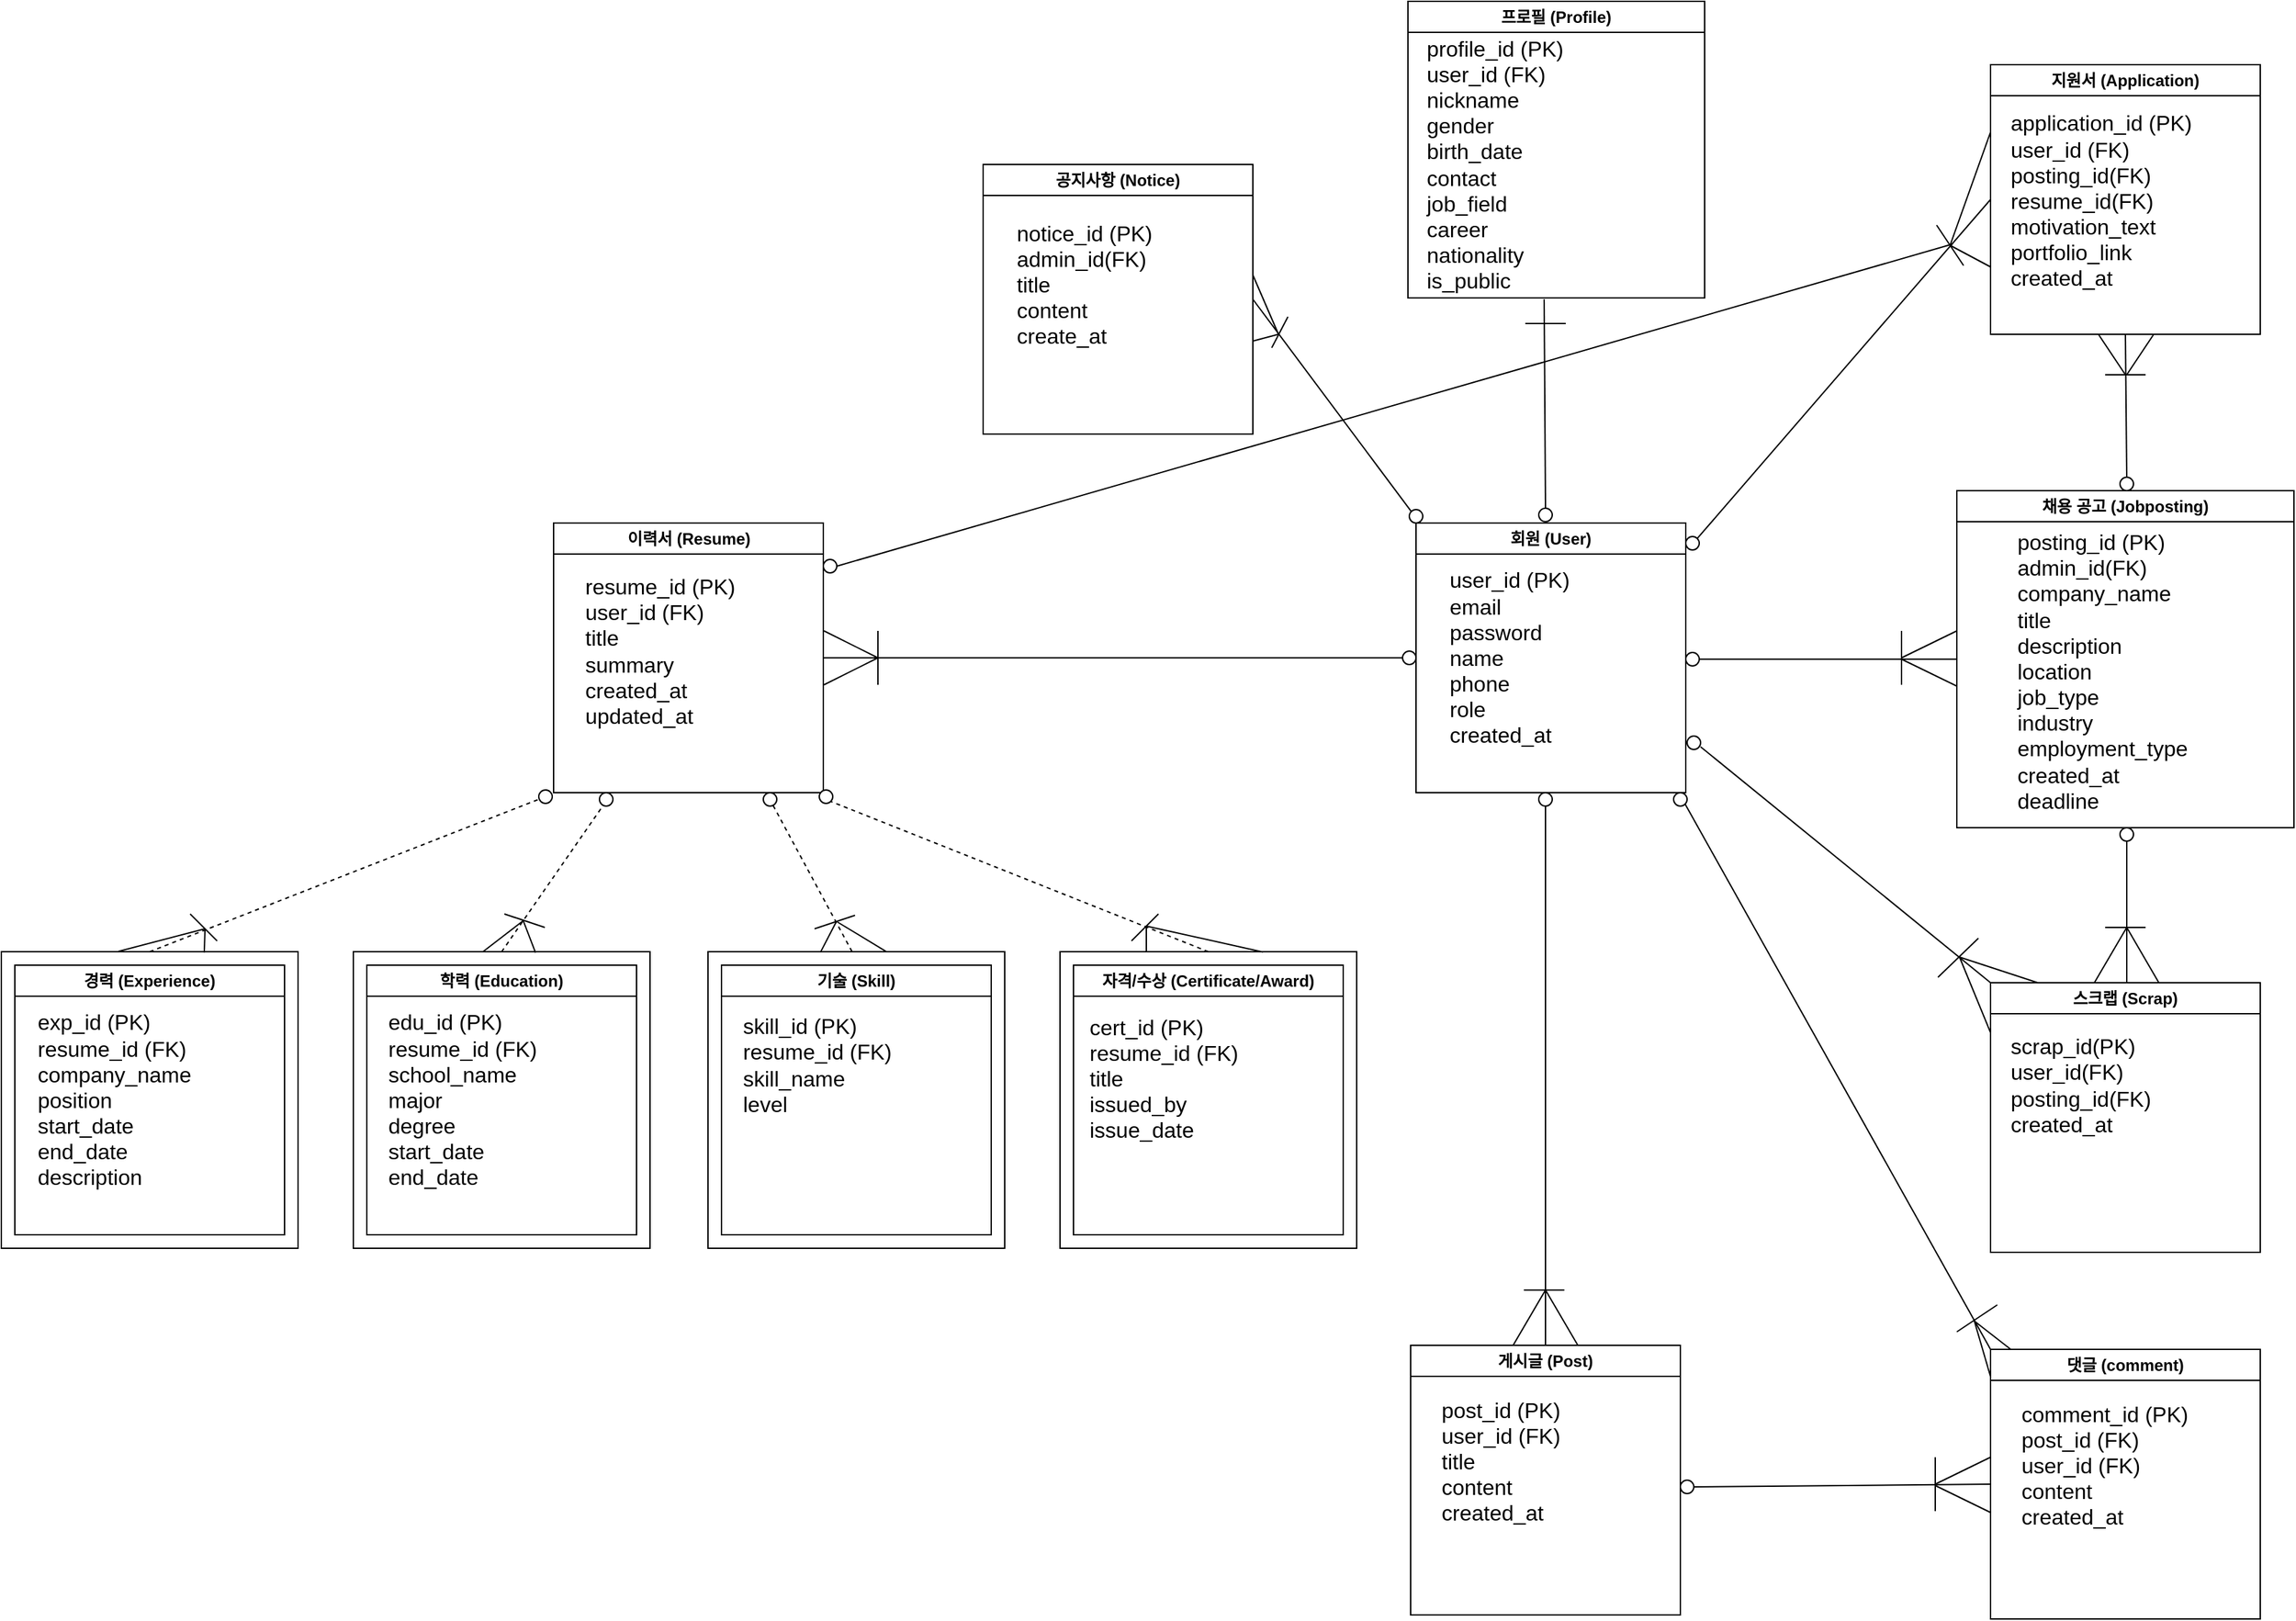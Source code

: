 <mxfile version="28.0.7">
  <diagram name="페이지-1" id="busOqxJEp3blR9SdhpP_">
    <mxGraphModel dx="1429" dy="998" grid="0" gridSize="10" guides="1" tooltips="1" connect="1" arrows="1" fold="1" page="1" pageScale="1" pageWidth="2339" pageHeight="3300" math="0" shadow="0">
      <root>
        <mxCell id="0" />
        <mxCell id="1" parent="0" />
        <mxCell id="iCfxGkQyCGU4SYzvnshP-2" value="" style="endArrow=none;html=1;rounded=0;fontSize=12;startSize=8;endSize=8;curved=1;exitX=1;exitY=0.5;exitDx=0;exitDy=0;" parent="1" source="iCfxGkQyCGU4SYzvnshP-1" edge="1">
          <mxGeometry width="50" height="50" relative="1" as="geometry">
            <mxPoint x="1057" y="1565" as="sourcePoint" />
            <mxPoint x="1552" y="1256" as="targetPoint" />
          </mxGeometry>
        </mxCell>
        <mxCell id="sKXVsbDZ-Vspf0DnoklC-1" value="회원 (User)" style="swimlane;whiteSpace=wrap;html=1;aspect=fixed;" parent="1" vertex="1">
          <mxGeometry x="1154" y="1463" width="200" height="200" as="geometry" />
        </mxCell>
        <mxCell id="sKXVsbDZ-Vspf0DnoklC-4" value="user_id (PK)&lt;div&gt;email&lt;/div&gt;&lt;div&gt;password&lt;/div&gt;&lt;div&gt;name&lt;/div&gt;&lt;div&gt;phone&lt;/div&gt;&lt;div&gt;role&lt;/div&gt;&lt;div&gt;created_at&lt;/div&gt;" style="text;html=1;align=left;verticalAlign=middle;resizable=0;points=[];autosize=1;strokeColor=none;fillColor=none;fontSize=16;" parent="sKXVsbDZ-Vspf0DnoklC-1" vertex="1">
          <mxGeometry x="23" y="25" width="110" height="150" as="geometry" />
        </mxCell>
        <mxCell id="sKXVsbDZ-Vspf0DnoklC-3" value="프로필 (Profile)" style="swimlane;whiteSpace=wrap;html=1;aspect=fixed;" parent="1" vertex="1">
          <mxGeometry x="1148" y="1076" width="220" height="220" as="geometry" />
        </mxCell>
        <mxCell id="sKXVsbDZ-Vspf0DnoklC-10" value="profile_id (PK)&lt;div&gt;user_id (FK)&lt;/div&gt;&lt;div&gt;nickname&lt;/div&gt;&lt;div&gt;gender&lt;/div&gt;&lt;div&gt;birth_date&lt;/div&gt;&lt;div&gt;contact&lt;/div&gt;&lt;div&gt;job_field&lt;/div&gt;&lt;div&gt;career&lt;/div&gt;&lt;div&gt;nationality&lt;/div&gt;&lt;div&gt;is_public&lt;/div&gt;" style="text;html=1;align=left;verticalAlign=middle;resizable=0;points=[];autosize=1;strokeColor=none;fillColor=none;fontSize=16;" parent="sKXVsbDZ-Vspf0DnoklC-3" vertex="1">
          <mxGeometry x="12" y="19" width="119" height="204" as="geometry" />
        </mxCell>
        <mxCell id="sKXVsbDZ-Vspf0DnoklC-15" value="이력서 (Resume)" style="swimlane;whiteSpace=wrap;html=1;aspect=fixed;" parent="1" vertex="1">
          <mxGeometry x="514.5" y="1463" width="200" height="200" as="geometry" />
        </mxCell>
        <mxCell id="sKXVsbDZ-Vspf0DnoklC-19" value="resume_id (PK)&lt;div&gt;user_id (FK)&lt;/div&gt;&lt;div&gt;title&lt;/div&gt;&lt;div&gt;summary&lt;/div&gt;&lt;div&gt;created_at&lt;/div&gt;&lt;div&gt;updated_at&lt;/div&gt;" style="text;html=1;align=left;verticalAlign=middle;resizable=0;points=[];autosize=1;strokeColor=none;fillColor=none;fontSize=16;" parent="sKXVsbDZ-Vspf0DnoklC-15" vertex="1">
          <mxGeometry x="21" y="30" width="130" height="130" as="geometry" />
        </mxCell>
        <mxCell id="sKXVsbDZ-Vspf0DnoklC-29" value="" style="group;aspect=fixed;" parent="1" vertex="1" connectable="0">
          <mxGeometry x="105" y="1781" width="220" height="220" as="geometry" />
        </mxCell>
        <mxCell id="sKXVsbDZ-Vspf0DnoklC-24" value="" style="rounded=0;whiteSpace=wrap;html=1;movable=1;resizable=1;rotatable=1;deletable=1;editable=1;locked=0;connectable=1;aspect=fixed;" parent="sKXVsbDZ-Vspf0DnoklC-29" vertex="1">
          <mxGeometry width="220" height="220" as="geometry" />
        </mxCell>
        <mxCell id="sKXVsbDZ-Vspf0DnoklC-20" value="경력 (Experience)" style="swimlane;whiteSpace=wrap;html=1;movable=1;resizable=1;rotatable=1;deletable=1;editable=1;locked=0;connectable=1;aspect=fixed;" parent="sKXVsbDZ-Vspf0DnoklC-29" vertex="1">
          <mxGeometry x="10" y="10" width="200" height="200" as="geometry" />
        </mxCell>
        <mxCell id="sKXVsbDZ-Vspf0DnoklC-33" value="&lt;font style=&quot;font-size: 16px;&quot;&gt;exp_id (PK)&lt;/font&gt;&lt;div&gt;&lt;font style=&quot;font-size: 16px;&quot;&gt;resume_id (FK)&lt;/font&gt;&lt;/div&gt;&lt;div&gt;&lt;font style=&quot;font-size: 16px;&quot;&gt;company_name&lt;/font&gt;&lt;/div&gt;&lt;div&gt;&lt;font style=&quot;font-size: 16px;&quot;&gt;position&lt;/font&gt;&lt;/div&gt;&lt;div&gt;&lt;font style=&quot;font-size: 16px;&quot;&gt;start_date&lt;/font&gt;&lt;/div&gt;&lt;div&gt;&lt;font style=&quot;font-size: 16px;&quot;&gt;end_date&lt;/font&gt;&lt;/div&gt;&lt;div&gt;&lt;font style=&quot;font-size: 16px;&quot;&gt;description&lt;/font&gt;&lt;/div&gt;" style="text;html=1;align=left;verticalAlign=middle;whiteSpace=wrap;rounded=0;" parent="sKXVsbDZ-Vspf0DnoklC-20" vertex="1">
          <mxGeometry x="15" y="30" width="140" height="140" as="geometry" />
        </mxCell>
        <mxCell id="sKXVsbDZ-Vspf0DnoklC-30" value="" style="group;aspect=fixed;" parent="1" vertex="1" connectable="0">
          <mxGeometry x="366" y="1781" width="220" height="220" as="geometry" />
        </mxCell>
        <mxCell id="sKXVsbDZ-Vspf0DnoklC-25" value="" style="rounded=0;whiteSpace=wrap;html=1;movable=1;resizable=1;rotatable=1;deletable=1;editable=1;locked=0;connectable=1;" parent="sKXVsbDZ-Vspf0DnoklC-30" vertex="1">
          <mxGeometry width="220" height="220" as="geometry" />
        </mxCell>
        <mxCell id="sKXVsbDZ-Vspf0DnoklC-21" value="&lt;span class=&quot;notion-enable-hover&quot; data-token-index=&quot;0&quot;&gt;학력 (Education)&lt;/span&gt;" style="swimlane;whiteSpace=wrap;html=1;movable=1;resizable=1;rotatable=1;deletable=1;editable=1;locked=0;connectable=1;aspect=fixed;" parent="sKXVsbDZ-Vspf0DnoklC-30" vertex="1">
          <mxGeometry x="10" y="10" width="200" height="200" as="geometry" />
        </mxCell>
        <mxCell id="sKXVsbDZ-Vspf0DnoklC-34" value="&lt;font style=&quot;font-size: 16px;&quot;&gt;edu_id (PK)&lt;/font&gt;&lt;div&gt;&lt;font style=&quot;font-size: 16px;&quot;&gt;resume_id (FK)&lt;/font&gt;&lt;/div&gt;&lt;div&gt;&lt;font style=&quot;font-size: 16px;&quot;&gt;school_name&lt;/font&gt;&lt;/div&gt;&lt;div&gt;&lt;span style=&quot;font-size: 16px;&quot;&gt;major&lt;/span&gt;&lt;/div&gt;&lt;div&gt;&lt;span style=&quot;font-size: 16px;&quot;&gt;degree&lt;/span&gt;&lt;/div&gt;&lt;div&gt;&lt;font style=&quot;font-size: 16px;&quot;&gt;start_date&lt;/font&gt;&lt;/div&gt;&lt;div&gt;&lt;font style=&quot;font-size: 16px;&quot;&gt;end_date&lt;/font&gt;&lt;/div&gt;" style="text;html=1;align=left;verticalAlign=middle;whiteSpace=wrap;rounded=0;" parent="sKXVsbDZ-Vspf0DnoklC-30" vertex="1">
          <mxGeometry x="24" y="40" width="140" height="140" as="geometry" />
        </mxCell>
        <mxCell id="sKXVsbDZ-Vspf0DnoklC-31" value="" style="group;aspect=fixed;" parent="1" vertex="1" connectable="0">
          <mxGeometry x="629" y="1781" width="220" height="220" as="geometry" />
        </mxCell>
        <mxCell id="sKXVsbDZ-Vspf0DnoklC-27" value="" style="rounded=0;whiteSpace=wrap;html=1;movable=1;resizable=1;rotatable=1;deletable=1;editable=1;locked=0;connectable=1;" parent="sKXVsbDZ-Vspf0DnoklC-31" vertex="1">
          <mxGeometry width="220" height="220" as="geometry" />
        </mxCell>
        <mxCell id="sKXVsbDZ-Vspf0DnoklC-28" value="기술 (Skill)" style="swimlane;whiteSpace=wrap;html=1;movable=1;resizable=1;rotatable=1;deletable=1;editable=1;locked=0;connectable=1;aspect=fixed;" parent="sKXVsbDZ-Vspf0DnoklC-31" vertex="1">
          <mxGeometry x="10" y="10" width="200" height="200" as="geometry" />
        </mxCell>
        <mxCell id="sKXVsbDZ-Vspf0DnoklC-35" value="&lt;font style=&quot;font-size: 16px;&quot;&gt;skill_id (PK)&lt;/font&gt;&lt;div&gt;&lt;font style=&quot;font-size: 16px;&quot;&gt;resume_id (FK)&lt;/font&gt;&lt;/div&gt;&lt;div&gt;&lt;span style=&quot;font-size: 16px;&quot;&gt;skill_name&lt;/span&gt;&lt;/div&gt;&lt;div&gt;&lt;span style=&quot;font-size: 16px;&quot;&gt;level&lt;/span&gt;&lt;/div&gt;" style="text;html=1;align=left;verticalAlign=middle;whiteSpace=wrap;rounded=0;" parent="sKXVsbDZ-Vspf0DnoklC-28" vertex="1">
          <mxGeometry x="14" y="30" width="140" height="88" as="geometry" />
        </mxCell>
        <mxCell id="sKXVsbDZ-Vspf0DnoklC-32" value="" style="group;aspect=fixed;" parent="1" vertex="1" connectable="0">
          <mxGeometry x="890" y="1781" width="220" height="220" as="geometry" />
        </mxCell>
        <mxCell id="sKXVsbDZ-Vspf0DnoklC-26" value="" style="rounded=0;whiteSpace=wrap;html=1;movable=1;resizable=1;rotatable=1;deletable=1;editable=1;locked=0;connectable=1;" parent="sKXVsbDZ-Vspf0DnoklC-32" vertex="1">
          <mxGeometry width="220" height="220" as="geometry" />
        </mxCell>
        <mxCell id="sKXVsbDZ-Vspf0DnoklC-22" value="자격/수상 (Certificate/Award)" style="swimlane;whiteSpace=wrap;html=1;movable=1;resizable=1;rotatable=1;deletable=1;editable=1;locked=0;connectable=1;aspect=fixed;" parent="sKXVsbDZ-Vspf0DnoklC-32" vertex="1">
          <mxGeometry x="10" y="10" width="200" height="200" as="geometry" />
        </mxCell>
        <mxCell id="sKXVsbDZ-Vspf0DnoklC-36" value="&lt;font style=&quot;font-size: 16px;&quot;&gt;cert_id (PK)&lt;/font&gt;&lt;div&gt;&lt;font style=&quot;font-size: 16px;&quot;&gt;resume_id (FK)&lt;/font&gt;&lt;/div&gt;&lt;div&gt;&lt;span style=&quot;font-size: 16px;&quot;&gt;title&lt;/span&gt;&lt;/div&gt;&lt;div&gt;&lt;span style=&quot;font-size: 16px;&quot;&gt;issued_by&lt;/span&gt;&lt;/div&gt;&lt;div&gt;&lt;span style=&quot;font-size: 16px;&quot;&gt;issue_date&lt;/span&gt;&lt;/div&gt;" style="text;html=1;align=left;verticalAlign=middle;whiteSpace=wrap;rounded=0;" parent="sKXVsbDZ-Vspf0DnoklC-32" vertex="1">
          <mxGeometry x="20" y="39" width="140" height="110" as="geometry" />
        </mxCell>
        <mxCell id="6gOCZJDhNFIyveRYA9wM-2" value="" style="endArrow=none;dashed=1;html=1;rounded=0;fontSize=12;startSize=8;endSize=8;curved=1;exitX=0.5;exitY=0;exitDx=0;exitDy=0;" parent="1" source="6gOCZJDhNFIyveRYA9wM-24" edge="1">
          <mxGeometry width="50" height="50" relative="1" as="geometry">
            <mxPoint x="485" y="1843" as="sourcePoint" />
            <mxPoint x="515" y="1663" as="targetPoint" />
          </mxGeometry>
        </mxCell>
        <mxCell id="6gOCZJDhNFIyveRYA9wM-3" value="" style="endArrow=none;dashed=1;html=1;rounded=0;fontSize=12;startSize=8;endSize=8;curved=1;entryX=0.25;entryY=1;entryDx=0;entryDy=0;exitX=0.5;exitY=0;exitDx=0;exitDy=0;" parent="1" source="6gOCZJDhNFIyveRYA9wM-26" target="sKXVsbDZ-Vspf0DnoklC-15" edge="1">
          <mxGeometry width="50" height="50" relative="1" as="geometry">
            <mxPoint x="485" y="1743" as="sourcePoint" />
            <mxPoint x="535" y="1693" as="targetPoint" />
          </mxGeometry>
        </mxCell>
        <mxCell id="6gOCZJDhNFIyveRYA9wM-4" value="" style="endArrow=none;dashed=1;html=1;rounded=0;fontSize=12;startSize=8;endSize=8;curved=1;entryX=0.75;entryY=1;entryDx=0;entryDy=0;exitX=0.5;exitY=0;exitDx=0;exitDy=0;" parent="1" source="6gOCZJDhNFIyveRYA9wM-27" target="sKXVsbDZ-Vspf0DnoklC-15" edge="1">
          <mxGeometry width="50" height="50" relative="1" as="geometry">
            <mxPoint x="485" y="1743" as="sourcePoint" />
            <mxPoint x="535" y="1693" as="targetPoint" />
          </mxGeometry>
        </mxCell>
        <mxCell id="6gOCZJDhNFIyveRYA9wM-5" value="" style="endArrow=none;dashed=1;html=1;rounded=0;fontSize=12;startSize=8;endSize=8;curved=1;entryX=1;entryY=1;entryDx=0;entryDy=0;exitX=0.5;exitY=0;exitDx=0;exitDy=0;" parent="1" source="6gOCZJDhNFIyveRYA9wM-30" target="sKXVsbDZ-Vspf0DnoklC-15" edge="1">
          <mxGeometry width="50" height="50" relative="1" as="geometry">
            <mxPoint x="695" y="1783" as="sourcePoint" />
            <mxPoint x="745" y="1733" as="targetPoint" />
          </mxGeometry>
        </mxCell>
        <mxCell id="6gOCZJDhNFIyveRYA9wM-8" value="" style="endArrow=none;html=1;rounded=0;fontSize=12;startSize=8;endSize=8;curved=1;" parent="1" edge="1">
          <mxGeometry width="50" height="50" relative="1" as="geometry">
            <mxPoint x="265" y="1773" as="sourcePoint" />
            <mxPoint x="245" y="1753" as="targetPoint" />
          </mxGeometry>
        </mxCell>
        <mxCell id="6gOCZJDhNFIyveRYA9wM-13" value="" style="endArrow=none;html=1;rounded=0;fontSize=12;startSize=8;endSize=8;curved=1;exitX=0.684;exitY=0.003;exitDx=0;exitDy=0;exitPerimeter=0;" parent="1" source="sKXVsbDZ-Vspf0DnoklC-24" edge="1">
          <mxGeometry width="50" height="50" relative="1" as="geometry">
            <mxPoint x="255.38" y="1782.0" as="sourcePoint" />
            <mxPoint x="256" y="1764" as="targetPoint" />
          </mxGeometry>
        </mxCell>
        <mxCell id="6gOCZJDhNFIyveRYA9wM-14" value="" style="endArrow=none;html=1;rounded=0;fontSize=12;startSize=8;endSize=8;curved=1;exitX=0.395;exitY=-0.001;exitDx=0;exitDy=0;exitPerimeter=0;" parent="1" source="sKXVsbDZ-Vspf0DnoklC-24" edge="1">
          <mxGeometry width="50" height="50" relative="1" as="geometry">
            <mxPoint x="201.92" y="1782.0" as="sourcePoint" />
            <mxPoint x="256" y="1764" as="targetPoint" />
          </mxGeometry>
        </mxCell>
        <mxCell id="6gOCZJDhNFIyveRYA9wM-15" value="" style="endArrow=none;html=1;rounded=0;fontSize=12;startSize=8;endSize=8;curved=1;" parent="1" edge="1">
          <mxGeometry width="50" height="50" relative="1" as="geometry">
            <mxPoint x="508" y="1763" as="sourcePoint" />
            <mxPoint x="478" y="1753" as="targetPoint" />
          </mxGeometry>
        </mxCell>
        <mxCell id="6gOCZJDhNFIyveRYA9wM-16" value="" style="endArrow=none;html=1;rounded=0;fontSize=12;startSize=8;endSize=8;curved=1;exitX=0.614;exitY=0.003;exitDx=0;exitDy=0;exitPerimeter=0;" parent="1" source="sKXVsbDZ-Vspf0DnoklC-25" edge="1">
          <mxGeometry width="50" height="50" relative="1" as="geometry">
            <mxPoint x="498.96" y="1783.58" as="sourcePoint" />
            <mxPoint x="492" y="1758" as="targetPoint" />
          </mxGeometry>
        </mxCell>
        <mxCell id="6gOCZJDhNFIyveRYA9wM-17" value="" style="endArrow=none;html=1;rounded=0;fontSize=12;startSize=8;endSize=8;curved=1;exitX=0.437;exitY=0;exitDx=0;exitDy=0;exitPerimeter=0;" parent="1" source="sKXVsbDZ-Vspf0DnoklC-25" edge="1">
          <mxGeometry width="50" height="50" relative="1" as="geometry">
            <mxPoint x="461" y="1782" as="sourcePoint" />
            <mxPoint x="492" y="1758" as="targetPoint" />
          </mxGeometry>
        </mxCell>
        <mxCell id="6gOCZJDhNFIyveRYA9wM-18" value="" style="endArrow=none;html=1;rounded=0;fontSize=12;startSize=8;endSize=8;curved=1;" parent="1" edge="1">
          <mxGeometry width="50" height="50" relative="1" as="geometry">
            <mxPoint x="708" y="1764" as="sourcePoint" />
            <mxPoint x="738" y="1754" as="targetPoint" />
          </mxGeometry>
        </mxCell>
        <mxCell id="6gOCZJDhNFIyveRYA9wM-19" value="" style="endArrow=none;html=1;rounded=0;fontSize=12;startSize=8;endSize=8;curved=1;exitX=0.614;exitY=0.003;exitDx=0;exitDy=0;exitPerimeter=0;entryX=0.379;entryY=0.002;entryDx=0;entryDy=0;entryPerimeter=0;" parent="1" target="sKXVsbDZ-Vspf0DnoklC-27" edge="1">
          <mxGeometry width="50" height="50" relative="1" as="geometry">
            <mxPoint x="724" y="1759.0" as="sourcePoint" />
            <mxPoint x="715" y="1783" as="targetPoint" />
          </mxGeometry>
        </mxCell>
        <mxCell id="6gOCZJDhNFIyveRYA9wM-20" value="" style="endArrow=none;html=1;rounded=0;fontSize=12;startSize=8;endSize=8;curved=1;exitX=0.614;exitY=0.003;exitDx=0;exitDy=0;exitPerimeter=0;entryX=0.6;entryY=-0.001;entryDx=0;entryDy=0;entryPerimeter=0;" parent="1" target="sKXVsbDZ-Vspf0DnoklC-27" edge="1">
          <mxGeometry width="50" height="50" relative="1" as="geometry">
            <mxPoint x="725" y="1759" as="sourcePoint" />
            <mxPoint x="737" y="1781.0" as="targetPoint" />
          </mxGeometry>
        </mxCell>
        <mxCell id="6gOCZJDhNFIyveRYA9wM-21" value="" style="endArrow=none;html=1;rounded=0;fontSize=12;startSize=8;endSize=8;curved=1;" parent="1" edge="1">
          <mxGeometry width="50" height="50" relative="1" as="geometry">
            <mxPoint x="943" y="1773" as="sourcePoint" />
            <mxPoint x="963" y="1753" as="targetPoint" />
          </mxGeometry>
        </mxCell>
        <mxCell id="6gOCZJDhNFIyveRYA9wM-22" value="" style="endArrow=none;html=1;rounded=0;fontSize=12;startSize=8;endSize=8;curved=1;exitX=0.614;exitY=0.003;exitDx=0;exitDy=0;exitPerimeter=0;entryX=0.291;entryY=0.001;entryDx=0;entryDy=0;entryPerimeter=0;" parent="1" target="sKXVsbDZ-Vspf0DnoklC-26" edge="1">
          <mxGeometry width="50" height="50" relative="1" as="geometry">
            <mxPoint x="954" y="1762" as="sourcePoint" />
            <mxPoint x="954" y="1782" as="targetPoint" />
          </mxGeometry>
        </mxCell>
        <mxCell id="6gOCZJDhNFIyveRYA9wM-23" value="" style="endArrow=none;html=1;rounded=0;fontSize=12;startSize=8;endSize=8;curved=1;entryX=0.684;entryY=0.001;entryDx=0;entryDy=0;entryPerimeter=0;" parent="1" target="sKXVsbDZ-Vspf0DnoklC-26" edge="1">
          <mxGeometry width="50" height="50" relative="1" as="geometry">
            <mxPoint x="954" y="1762" as="sourcePoint" />
            <mxPoint x="1044.32" y="1779.34" as="targetPoint" />
          </mxGeometry>
        </mxCell>
        <mxCell id="6gOCZJDhNFIyveRYA9wM-25" value="" style="endArrow=none;dashed=1;html=1;rounded=0;fontSize=12;startSize=8;endSize=8;curved=1;exitX=0.5;exitY=0;exitDx=0;exitDy=0;" parent="1" source="sKXVsbDZ-Vspf0DnoklC-24" target="6gOCZJDhNFIyveRYA9wM-24" edge="1">
          <mxGeometry width="50" height="50" relative="1" as="geometry">
            <mxPoint x="215" y="1781" as="sourcePoint" />
            <mxPoint x="515" y="1663" as="targetPoint" />
          </mxGeometry>
        </mxCell>
        <mxCell id="6gOCZJDhNFIyveRYA9wM-24" value="" style="ellipse;whiteSpace=wrap;html=1;aspect=fixed;" parent="1" vertex="1">
          <mxGeometry x="503.5" y="1661" width="10" height="10" as="geometry" />
        </mxCell>
        <mxCell id="6gOCZJDhNFIyveRYA9wM-28" value="" style="endArrow=none;dashed=1;html=1;rounded=0;fontSize=12;startSize=8;endSize=8;curved=1;entryX=0.75;entryY=1;entryDx=0;entryDy=0;exitX=0.485;exitY=-0.001;exitDx=0;exitDy=0;exitPerimeter=0;" parent="1" source="sKXVsbDZ-Vspf0DnoklC-27" target="6gOCZJDhNFIyveRYA9wM-27" edge="1">
          <mxGeometry width="50" height="50" relative="1" as="geometry">
            <mxPoint x="739" y="1781" as="sourcePoint" />
            <mxPoint x="663" y="1663" as="targetPoint" />
          </mxGeometry>
        </mxCell>
        <mxCell id="6gOCZJDhNFIyveRYA9wM-27" value="" style="ellipse;whiteSpace=wrap;html=1;aspect=fixed;" parent="1" vertex="1">
          <mxGeometry x="670" y="1663" width="10" height="10" as="geometry" />
        </mxCell>
        <mxCell id="6gOCZJDhNFIyveRYA9wM-29" value="" style="endArrow=none;dashed=1;html=1;rounded=0;fontSize=12;startSize=8;endSize=8;curved=1;entryX=0.25;entryY=1;entryDx=0;entryDy=0;exitX=0.5;exitY=0;exitDx=0;exitDy=0;" parent="1" source="sKXVsbDZ-Vspf0DnoklC-25" target="6gOCZJDhNFIyveRYA9wM-26" edge="1">
          <mxGeometry width="50" height="50" relative="1" as="geometry">
            <mxPoint x="476" y="1781" as="sourcePoint" />
            <mxPoint x="563" y="1663" as="targetPoint" />
          </mxGeometry>
        </mxCell>
        <mxCell id="6gOCZJDhNFIyveRYA9wM-26" value="" style="ellipse;whiteSpace=wrap;html=1;aspect=fixed;" parent="1" vertex="1">
          <mxGeometry x="548.5" y="1663" width="10" height="10" as="geometry" />
        </mxCell>
        <mxCell id="6gOCZJDhNFIyveRYA9wM-31" value="" style="endArrow=none;dashed=1;html=1;rounded=0;fontSize=12;startSize=8;endSize=8;curved=1;entryX=1;entryY=1;entryDx=0;entryDy=0;exitX=0.5;exitY=0;exitDx=0;exitDy=0;" parent="1" source="sKXVsbDZ-Vspf0DnoklC-26" target="6gOCZJDhNFIyveRYA9wM-30" edge="1">
          <mxGeometry width="50" height="50" relative="1" as="geometry">
            <mxPoint x="1000" y="1781" as="sourcePoint" />
            <mxPoint x="713" y="1663" as="targetPoint" />
          </mxGeometry>
        </mxCell>
        <mxCell id="6gOCZJDhNFIyveRYA9wM-30" value="" style="ellipse;whiteSpace=wrap;html=1;aspect=fixed;" parent="1" vertex="1">
          <mxGeometry x="711.5" y="1661" width="10" height="10" as="geometry" />
        </mxCell>
        <mxCell id="6gOCZJDhNFIyveRYA9wM-33" value="" style="ellipse;whiteSpace=wrap;html=1;aspect=fixed;" parent="1" vertex="1">
          <mxGeometry x="1144" y="1558" width="10" height="10" as="geometry" />
        </mxCell>
        <mxCell id="6gOCZJDhNFIyveRYA9wM-34" value="" style="endArrow=none;html=1;rounded=0;fontSize=12;startSize=8;endSize=8;curved=1;entryX=0;entryY=0.5;entryDx=0;entryDy=0;exitX=1;exitY=0.5;exitDx=0;exitDy=0;" parent="1" source="sKXVsbDZ-Vspf0DnoklC-15" target="6gOCZJDhNFIyveRYA9wM-33" edge="1">
          <mxGeometry width="50" height="50" relative="1" as="geometry">
            <mxPoint x="835" y="1683" as="sourcePoint" />
            <mxPoint x="885" y="1633" as="targetPoint" />
          </mxGeometry>
        </mxCell>
        <mxCell id="6gOCZJDhNFIyveRYA9wM-35" value="" style="endArrow=none;html=1;rounded=0;fontSize=12;startSize=8;endSize=8;curved=1;" parent="1" edge="1">
          <mxGeometry width="50" height="50" relative="1" as="geometry">
            <mxPoint x="755" y="1583" as="sourcePoint" />
            <mxPoint x="755" y="1543" as="targetPoint" />
          </mxGeometry>
        </mxCell>
        <mxCell id="6gOCZJDhNFIyveRYA9wM-36" value="" style="endArrow=none;html=1;rounded=0;fontSize=12;startSize=8;endSize=8;curved=1;" parent="1" edge="1">
          <mxGeometry width="50" height="50" relative="1" as="geometry">
            <mxPoint x="715" y="1543" as="sourcePoint" />
            <mxPoint x="755" y="1563" as="targetPoint" />
          </mxGeometry>
        </mxCell>
        <mxCell id="6gOCZJDhNFIyveRYA9wM-37" value="" style="endArrow=none;html=1;rounded=0;fontSize=12;startSize=8;endSize=8;curved=1;" parent="1" edge="1">
          <mxGeometry width="50" height="50" relative="1" as="geometry">
            <mxPoint x="715" y="1583" as="sourcePoint" />
            <mxPoint x="755" y="1563" as="targetPoint" />
          </mxGeometry>
        </mxCell>
        <mxCell id="6gOCZJDhNFIyveRYA9wM-38" value="" style="ellipse;whiteSpace=wrap;html=1;aspect=fixed;" parent="1" vertex="1">
          <mxGeometry x="1245" y="1452" width="10" height="10" as="geometry" />
        </mxCell>
        <mxCell id="6gOCZJDhNFIyveRYA9wM-39" value="" style="endArrow=none;html=1;rounded=0;fontSize=12;startSize=8;endSize=8;curved=1;exitX=0.5;exitY=0;exitDx=0;exitDy=0;" parent="1" source="6gOCZJDhNFIyveRYA9wM-38" edge="1">
          <mxGeometry width="50" height="50" relative="1" as="geometry">
            <mxPoint x="1112" y="1463" as="sourcePoint" />
            <mxPoint x="1249" y="1297" as="targetPoint" />
          </mxGeometry>
        </mxCell>
        <mxCell id="6gOCZJDhNFIyveRYA9wM-40" value="" style="endArrow=none;html=1;rounded=0;fontSize=12;startSize=8;endSize=8;curved=1;" parent="1" edge="1">
          <mxGeometry width="50" height="50" relative="1" as="geometry">
            <mxPoint x="1265" y="1315" as="sourcePoint" />
            <mxPoint x="1235" y="1315" as="targetPoint" />
          </mxGeometry>
        </mxCell>
        <mxCell id="6gOCZJDhNFIyveRYA9wM-41" value="채용 공고 (Jobposting)" style="swimlane;whiteSpace=wrap;html=1;aspect=fixed;" parent="1" vertex="1">
          <mxGeometry x="1555" y="1439" width="250" height="250" as="geometry" />
        </mxCell>
        <mxCell id="6gOCZJDhNFIyveRYA9wM-42" value="&lt;font&gt;posting_id (PK)&lt;/font&gt;&lt;div&gt;&lt;font&gt;admin_id(FK)&lt;/font&gt;&lt;/div&gt;&lt;div&gt;&lt;font&gt;company_name&lt;/font&gt;&lt;/div&gt;&lt;div&gt;&lt;font&gt;title&lt;/font&gt;&lt;/div&gt;&lt;div&gt;&lt;font&gt;description&lt;/font&gt;&lt;/div&gt;&lt;div&gt;&lt;font&gt;location&lt;/font&gt;&lt;/div&gt;&lt;div&gt;&lt;div&gt;&lt;font&gt;job_type&lt;/font&gt;&lt;/div&gt;&lt;div&gt;&lt;font&gt;industry&lt;/font&gt;&lt;/div&gt;&lt;div&gt;&lt;font&gt;employment_type&lt;/font&gt;&lt;/div&gt;&lt;div&gt;&lt;font&gt;created_at&lt;/font&gt;&lt;/div&gt;&lt;div&gt;&lt;font&gt;deadline&lt;/font&gt;&lt;/div&gt;&lt;/div&gt;" style="text;html=1;align=left;verticalAlign=middle;resizable=0;points=[];autosize=1;strokeColor=none;fillColor=none;fontSize=16;" parent="6gOCZJDhNFIyveRYA9wM-41" vertex="1">
          <mxGeometry x="43" y="24" width="150" height="220" as="geometry" />
        </mxCell>
        <mxCell id="6gOCZJDhNFIyveRYA9wM-44" value="" style="ellipse;whiteSpace=wrap;html=1;aspect=fixed;" parent="1" vertex="1">
          <mxGeometry x="1354" y="1559" width="10" height="10" as="geometry" />
        </mxCell>
        <mxCell id="6gOCZJDhNFIyveRYA9wM-45" value="" style="endArrow=none;html=1;rounded=0;fontSize=12;startSize=8;endSize=8;curved=1;entryX=1;entryY=0.5;entryDx=0;entryDy=0;exitX=0;exitY=0.5;exitDx=0;exitDy=0;" parent="1" source="6gOCZJDhNFIyveRYA9wM-41" target="6gOCZJDhNFIyveRYA9wM-44" edge="1">
          <mxGeometry width="50" height="50" relative="1" as="geometry">
            <mxPoint x="1365" y="1633" as="sourcePoint" />
            <mxPoint x="1415" y="1583" as="targetPoint" />
          </mxGeometry>
        </mxCell>
        <mxCell id="6gOCZJDhNFIyveRYA9wM-46" value="" style="endArrow=none;html=1;rounded=0;fontSize=12;startSize=8;endSize=8;curved=1;" parent="1" edge="1">
          <mxGeometry width="50" height="50" relative="1" as="geometry">
            <mxPoint x="1514" y="1583" as="sourcePoint" />
            <mxPoint x="1514" y="1543" as="targetPoint" />
          </mxGeometry>
        </mxCell>
        <mxCell id="6gOCZJDhNFIyveRYA9wM-47" value="" style="endArrow=none;html=1;rounded=0;fontSize=12;startSize=8;endSize=8;curved=1;" parent="1" edge="1">
          <mxGeometry width="50" height="50" relative="1" as="geometry">
            <mxPoint x="1555" y="1543" as="sourcePoint" />
            <mxPoint x="1514" y="1563" as="targetPoint" />
          </mxGeometry>
        </mxCell>
        <mxCell id="6gOCZJDhNFIyveRYA9wM-48" value="" style="endArrow=none;html=1;rounded=0;fontSize=12;startSize=8;endSize=8;curved=1;" parent="1" edge="1">
          <mxGeometry width="50" height="50" relative="1" as="geometry">
            <mxPoint x="1555" y="1584" as="sourcePoint" />
            <mxPoint x="1514" y="1564" as="targetPoint" />
          </mxGeometry>
        </mxCell>
        <mxCell id="6gOCZJDhNFIyveRYA9wM-59" value="지원서 (Application)" style="swimlane;whiteSpace=wrap;html=1;aspect=fixed;" parent="1" vertex="1">
          <mxGeometry x="1580" y="1123" width="200" height="200" as="geometry" />
        </mxCell>
        <mxCell id="6gOCZJDhNFIyveRYA9wM-60" value="application_id (PK)&lt;div&gt;user_id (FK)&lt;/div&gt;&lt;div&gt;posting_id(FK)&lt;/div&gt;&lt;div&gt;resume_id(FK)&lt;/div&gt;&lt;div&gt;motivation_text&lt;/div&gt;&lt;div&gt;portfolio_link&lt;/div&gt;&lt;div&gt;created_at&lt;/div&gt;" style="text;html=1;align=left;verticalAlign=middle;resizable=0;points=[];autosize=1;strokeColor=none;fillColor=none;fontSize=16;" parent="6gOCZJDhNFIyveRYA9wM-59" vertex="1">
          <mxGeometry x="13" y="26" width="160" height="150" as="geometry" />
        </mxCell>
        <mxCell id="6gOCZJDhNFIyveRYA9wM-61" value="" style="ellipse;whiteSpace=wrap;html=1;aspect=fixed;" parent="1" vertex="1">
          <mxGeometry x="1354" y="1473" width="10" height="10" as="geometry" />
        </mxCell>
        <mxCell id="6gOCZJDhNFIyveRYA9wM-62" value="" style="endArrow=none;html=1;rounded=0;fontSize=12;startSize=8;endSize=8;curved=1;entryX=0;entryY=0.5;entryDx=0;entryDy=0;exitX=1;exitY=0;exitDx=0;exitDy=0;" parent="1" source="6gOCZJDhNFIyveRYA9wM-61" target="6gOCZJDhNFIyveRYA9wM-59" edge="1">
          <mxGeometry width="50" height="50" relative="1" as="geometry">
            <mxPoint x="1585" y="1373" as="sourcePoint" />
            <mxPoint x="1635" y="1323" as="targetPoint" />
          </mxGeometry>
        </mxCell>
        <mxCell id="6gOCZJDhNFIyveRYA9wM-63" value="" style="endArrow=none;html=1;rounded=0;fontSize=12;startSize=8;endSize=8;curved=1;" parent="1" edge="1">
          <mxGeometry width="50" height="50" relative="1" as="geometry">
            <mxPoint x="1560" y="1272" as="sourcePoint" />
            <mxPoint x="1540" y="1242" as="targetPoint" />
          </mxGeometry>
        </mxCell>
        <mxCell id="6gOCZJDhNFIyveRYA9wM-64" value="" style="endArrow=none;html=1;rounded=0;fontSize=12;startSize=8;endSize=8;curved=1;entryX=0;entryY=0.25;entryDx=0;entryDy=0;" parent="1" target="6gOCZJDhNFIyveRYA9wM-59" edge="1">
          <mxGeometry width="50" height="50" relative="1" as="geometry">
            <mxPoint x="1550" y="1257" as="sourcePoint" />
            <mxPoint x="1578" y="1193" as="targetPoint" />
          </mxGeometry>
        </mxCell>
        <mxCell id="6gOCZJDhNFIyveRYA9wM-65" value="" style="endArrow=none;html=1;rounded=0;fontSize=12;startSize=8;endSize=8;curved=1;entryX=0;entryY=0.75;entryDx=0;entryDy=0;" parent="1" target="6gOCZJDhNFIyveRYA9wM-59" edge="1">
          <mxGeometry width="50" height="50" relative="1" as="geometry">
            <mxPoint x="1550" y="1257" as="sourcePoint" />
            <mxPoint x="1570" y="1267" as="targetPoint" />
          </mxGeometry>
        </mxCell>
        <mxCell id="6gOCZJDhNFIyveRYA9wM-71" value="" style="endArrow=none;html=1;rounded=0;fontSize=12;startSize=8;endSize=8;curved=1;entryX=0.5;entryY=1;entryDx=0;entryDy=0;exitX=0.5;exitY=0;exitDx=0;exitDy=0;" parent="1" source="6gOCZJDhNFIyveRYA9wM-72" target="6gOCZJDhNFIyveRYA9wM-59" edge="1">
          <mxGeometry width="50" height="50" relative="1" as="geometry">
            <mxPoint x="1936" y="1373" as="sourcePoint" />
            <mxPoint x="1745" y="1373" as="targetPoint" />
          </mxGeometry>
        </mxCell>
        <mxCell id="6gOCZJDhNFIyveRYA9wM-73" value="" style="endArrow=none;html=1;rounded=0;fontSize=12;startSize=8;endSize=8;curved=1;entryX=0.5;entryY=1;entryDx=0;entryDy=0;exitX=0.5;exitY=0;exitDx=0;exitDy=0;" parent="1" source="6gOCZJDhNFIyveRYA9wM-41" target="6gOCZJDhNFIyveRYA9wM-72" edge="1">
          <mxGeometry width="50" height="50" relative="1" as="geometry">
            <mxPoint x="1680" y="1439" as="sourcePoint" />
            <mxPoint x="1680" y="1323" as="targetPoint" />
          </mxGeometry>
        </mxCell>
        <mxCell id="6gOCZJDhNFIyveRYA9wM-72" value="" style="ellipse;whiteSpace=wrap;html=1;aspect=fixed;" parent="1" vertex="1">
          <mxGeometry x="1676" y="1429" width="10" height="10" as="geometry" />
        </mxCell>
        <mxCell id="6gOCZJDhNFIyveRYA9wM-74" value="" style="endArrow=none;html=1;rounded=0;fontSize=12;startSize=8;endSize=8;curved=1;" parent="1" edge="1">
          <mxGeometry width="50" height="50" relative="1" as="geometry">
            <mxPoint x="1665" y="1353" as="sourcePoint" />
            <mxPoint x="1695" y="1353" as="targetPoint" />
          </mxGeometry>
        </mxCell>
        <mxCell id="6gOCZJDhNFIyveRYA9wM-75" value="" style="endArrow=none;html=1;rounded=0;fontSize=12;startSize=8;endSize=8;curved=1;" parent="1" edge="1">
          <mxGeometry width="50" height="50" relative="1" as="geometry">
            <mxPoint x="1660" y="1323" as="sourcePoint" />
            <mxPoint x="1680" y="1353" as="targetPoint" />
          </mxGeometry>
        </mxCell>
        <mxCell id="6gOCZJDhNFIyveRYA9wM-76" value="" style="endArrow=none;html=1;rounded=0;fontSize=12;startSize=8;endSize=8;curved=1;" parent="1" edge="1">
          <mxGeometry width="50" height="50" relative="1" as="geometry">
            <mxPoint x="1681" y="1353" as="sourcePoint" />
            <mxPoint x="1701" y="1323" as="targetPoint" />
          </mxGeometry>
        </mxCell>
        <mxCell id="6gOCZJDhNFIyveRYA9wM-77" value="스크랩 (Scrap)" style="swimlane;whiteSpace=wrap;html=1;aspect=fixed;" parent="1" vertex="1">
          <mxGeometry x="1580" y="1804" width="200" height="200" as="geometry" />
        </mxCell>
        <mxCell id="6gOCZJDhNFIyveRYA9wM-78" value="scrap_id(PK)&lt;div&gt;user_id(FK)&lt;/div&gt;&lt;div&gt;posting_id(FK)&lt;/div&gt;&lt;div&gt;created_at&lt;/div&gt;" style="text;html=1;align=left;verticalAlign=middle;resizable=0;points=[];autosize=1;strokeColor=none;fillColor=none;fontSize=16;" parent="6gOCZJDhNFIyveRYA9wM-77" vertex="1">
          <mxGeometry x="13" y="31" width="130" height="90" as="geometry" />
        </mxCell>
        <mxCell id="6gOCZJDhNFIyveRYA9wM-79" value="" style="endArrow=none;html=1;rounded=0;fontSize=12;startSize=8;endSize=8;curved=1;entryX=0.5;entryY=1;entryDx=0;entryDy=0;exitX=0.5;exitY=0;exitDx=0;exitDy=0;" parent="1" source="6gOCZJDhNFIyveRYA9wM-80" edge="1">
          <mxGeometry width="50" height="50" relative="1" as="geometry">
            <mxPoint x="1684" y="1804" as="sourcePoint" />
            <mxPoint x="1683" y="1698" as="targetPoint" />
          </mxGeometry>
        </mxCell>
        <mxCell id="6gOCZJDhNFIyveRYA9wM-81" value="" style="endArrow=none;html=1;rounded=0;fontSize=12;startSize=8;endSize=8;curved=1;entryX=0.5;entryY=1;entryDx=0;entryDy=0;exitX=0.5;exitY=0;exitDx=0;exitDy=0;" parent="1" target="6gOCZJDhNFIyveRYA9wM-80" edge="1">
          <mxGeometry width="50" height="50" relative="1" as="geometry">
            <mxPoint x="1681" y="1804" as="sourcePoint" />
            <mxPoint x="1678" y="1699" as="targetPoint" />
          </mxGeometry>
        </mxCell>
        <mxCell id="6gOCZJDhNFIyveRYA9wM-80" value="" style="ellipse;whiteSpace=wrap;html=1;aspect=fixed;" parent="1" vertex="1">
          <mxGeometry x="1676" y="1689" width="10" height="10" as="geometry" />
        </mxCell>
        <mxCell id="6gOCZJDhNFIyveRYA9wM-84" value="" style="endArrow=none;html=1;rounded=0;fontSize=12;startSize=8;endSize=8;curved=1;" parent="1" edge="1">
          <mxGeometry width="50" height="50" relative="1" as="geometry">
            <mxPoint x="1665" y="1763" as="sourcePoint" />
            <mxPoint x="1695" y="1763" as="targetPoint" />
          </mxGeometry>
        </mxCell>
        <mxCell id="6gOCZJDhNFIyveRYA9wM-86" value="" style="endArrow=none;html=1;rounded=0;fontSize=12;startSize=8;endSize=8;curved=1;exitX=0.37;exitY=0.003;exitDx=0;exitDy=0;exitPerimeter=0;entryX=0.624;entryY=0;entryDx=0;entryDy=0;entryPerimeter=0;" parent="1" target="6gOCZJDhNFIyveRYA9wM-77" edge="1">
          <mxGeometry width="50" height="50" relative="1" as="geometry">
            <mxPoint x="1681" y="1763" as="sourcePoint" />
            <mxPoint x="1705" y="1803" as="targetPoint" />
          </mxGeometry>
        </mxCell>
        <mxCell id="6gOCZJDhNFIyveRYA9wM-87" value="" style="endArrow=none;html=1;rounded=0;fontSize=12;startSize=8;endSize=8;curved=1;exitX=0.37;exitY=0.003;exitDx=0;exitDy=0;exitPerimeter=0;entryX=0.624;entryY=0;entryDx=0;entryDy=0;entryPerimeter=0;" parent="1" edge="1">
          <mxGeometry width="50" height="50" relative="1" as="geometry">
            <mxPoint x="1657" y="1804.0" as="sourcePoint" />
            <mxPoint x="1681" y="1763.0" as="targetPoint" />
          </mxGeometry>
        </mxCell>
        <mxCell id="6gOCZJDhNFIyveRYA9wM-88" value="게시글 (Post)" style="swimlane;whiteSpace=wrap;html=1;aspect=fixed;" parent="1" vertex="1">
          <mxGeometry x="1150" y="2073" width="200" height="200" as="geometry" />
        </mxCell>
        <mxCell id="6gOCZJDhNFIyveRYA9wM-89" value="post_id (PK)&lt;div&gt;user_id (FK)&lt;/div&gt;&lt;div&gt;title&lt;/div&gt;&lt;div&gt;content&lt;/div&gt;&lt;div&gt;created_at&lt;/div&gt;" style="text;html=1;align=left;verticalAlign=middle;resizable=0;points=[];autosize=1;strokeColor=none;fillColor=none;fontSize=16;" parent="6gOCZJDhNFIyveRYA9wM-88" vertex="1">
          <mxGeometry x="21" y="31" width="110" height="110" as="geometry" />
        </mxCell>
        <mxCell id="6gOCZJDhNFIyveRYA9wM-90" value="댓글 (comment)" style="swimlane;whiteSpace=wrap;html=1;aspect=fixed;" parent="1" vertex="1">
          <mxGeometry x="1580" y="2076" width="200" height="200" as="geometry" />
        </mxCell>
        <mxCell id="6gOCZJDhNFIyveRYA9wM-91" value="comment_id (PK)&lt;div&gt;post_id (FK)&lt;/div&gt;&lt;div&gt;user_id (FK)&lt;/div&gt;&lt;div&gt;content&lt;/div&gt;&lt;div&gt;created_at&lt;/div&gt;" style="text;html=1;align=left;verticalAlign=middle;resizable=0;points=[];autosize=1;strokeColor=none;fillColor=none;fontSize=16;" parent="6gOCZJDhNFIyveRYA9wM-90" vertex="1">
          <mxGeometry x="21" y="31" width="150" height="110" as="geometry" />
        </mxCell>
        <mxCell id="6gOCZJDhNFIyveRYA9wM-92" value="" style="ellipse;whiteSpace=wrap;html=1;aspect=fixed;" parent="1" vertex="1">
          <mxGeometry x="1245" y="1663" width="10" height="10" as="geometry" />
        </mxCell>
        <mxCell id="6gOCZJDhNFIyveRYA9wM-93" value="" style="endArrow=none;html=1;rounded=0;fontSize=12;startSize=8;endSize=8;curved=1;entryX=0.5;entryY=1;entryDx=0;entryDy=0;exitX=0.5;exitY=0;exitDx=0;exitDy=0;" parent="1" source="6gOCZJDhNFIyveRYA9wM-88" target="6gOCZJDhNFIyveRYA9wM-92" edge="1">
          <mxGeometry width="50" height="50" relative="1" as="geometry">
            <mxPoint x="1405" y="1883" as="sourcePoint" />
            <mxPoint x="1455" y="1833" as="targetPoint" />
          </mxGeometry>
        </mxCell>
        <mxCell id="6gOCZJDhNFIyveRYA9wM-94" value="" style="endArrow=none;html=1;rounded=0;fontSize=12;startSize=8;endSize=8;curved=1;" parent="1" edge="1">
          <mxGeometry width="50" height="50" relative="1" as="geometry">
            <mxPoint x="1234" y="2032.0" as="sourcePoint" />
            <mxPoint x="1264" y="2032.0" as="targetPoint" />
          </mxGeometry>
        </mxCell>
        <mxCell id="6gOCZJDhNFIyveRYA9wM-95" value="" style="endArrow=none;html=1;rounded=0;fontSize=12;startSize=8;endSize=8;curved=1;exitX=0.37;exitY=0.003;exitDx=0;exitDy=0;exitPerimeter=0;entryX=0.624;entryY=0;entryDx=0;entryDy=0;entryPerimeter=0;" parent="1" edge="1">
          <mxGeometry width="50" height="50" relative="1" as="geometry">
            <mxPoint x="1250" y="2032.0" as="sourcePoint" />
            <mxPoint x="1274" y="2073.0" as="targetPoint" />
          </mxGeometry>
        </mxCell>
        <mxCell id="6gOCZJDhNFIyveRYA9wM-96" value="" style="endArrow=none;html=1;rounded=0;fontSize=12;startSize=8;endSize=8;curved=1;exitX=0.37;exitY=0.003;exitDx=0;exitDy=0;exitPerimeter=0;entryX=0.624;entryY=0;entryDx=0;entryDy=0;entryPerimeter=0;" parent="1" edge="1">
          <mxGeometry width="50" height="50" relative="1" as="geometry">
            <mxPoint x="1226" y="2073" as="sourcePoint" />
            <mxPoint x="1250" y="2032" as="targetPoint" />
          </mxGeometry>
        </mxCell>
        <mxCell id="6gOCZJDhNFIyveRYA9wM-97" value="" style="ellipse;whiteSpace=wrap;html=1;aspect=fixed;" parent="1" vertex="1">
          <mxGeometry x="1350" y="2173" width="10" height="10" as="geometry" />
        </mxCell>
        <mxCell id="6gOCZJDhNFIyveRYA9wM-98" value="" style="endArrow=none;html=1;rounded=0;fontSize=12;startSize=8;endSize=8;curved=1;entryX=1;entryY=0.5;entryDx=0;entryDy=0;exitX=0;exitY=0.5;exitDx=0;exitDy=0;" parent="1" source="6gOCZJDhNFIyveRYA9wM-90" target="6gOCZJDhNFIyveRYA9wM-97" edge="1">
          <mxGeometry width="50" height="50" relative="1" as="geometry">
            <mxPoint x="1551" y="2172" as="sourcePoint" />
            <mxPoint x="1411" y="2191" as="targetPoint" />
          </mxGeometry>
        </mxCell>
        <mxCell id="6gOCZJDhNFIyveRYA9wM-99" value="" style="endArrow=none;html=1;rounded=0;fontSize=12;startSize=8;endSize=8;curved=1;" parent="1" edge="1">
          <mxGeometry width="50" height="50" relative="1" as="geometry">
            <mxPoint x="1539" y="2196" as="sourcePoint" />
            <mxPoint x="1539" y="2156" as="targetPoint" />
          </mxGeometry>
        </mxCell>
        <mxCell id="6gOCZJDhNFIyveRYA9wM-100" value="" style="endArrow=none;html=1;rounded=0;fontSize=12;startSize=8;endSize=8;curved=1;" parent="1" edge="1">
          <mxGeometry width="50" height="50" relative="1" as="geometry">
            <mxPoint x="1580" y="2156" as="sourcePoint" />
            <mxPoint x="1539" y="2176" as="targetPoint" />
          </mxGeometry>
        </mxCell>
        <mxCell id="6gOCZJDhNFIyveRYA9wM-101" value="" style="endArrow=none;html=1;rounded=0;fontSize=12;startSize=8;endSize=8;curved=1;" parent="1" edge="1">
          <mxGeometry width="50" height="50" relative="1" as="geometry">
            <mxPoint x="1580" y="2197" as="sourcePoint" />
            <mxPoint x="1539" y="2177" as="targetPoint" />
          </mxGeometry>
        </mxCell>
        <mxCell id="6gOCZJDhNFIyveRYA9wM-102" value="" style="ellipse;whiteSpace=wrap;html=1;aspect=fixed;" parent="1" vertex="1">
          <mxGeometry x="1345" y="1663" width="10" height="10" as="geometry" />
        </mxCell>
        <mxCell id="6gOCZJDhNFIyveRYA9wM-103" value="" style="endArrow=none;html=1;rounded=0;fontSize=12;startSize=8;endSize=8;curved=1;entryX=1;entryY=1;entryDx=0;entryDy=0;exitX=0;exitY=0;exitDx=0;exitDy=0;" parent="1" source="6gOCZJDhNFIyveRYA9wM-90" target="6gOCZJDhNFIyveRYA9wM-102" edge="1">
          <mxGeometry width="50" height="50" relative="1" as="geometry">
            <mxPoint x="1455" y="1873" as="sourcePoint" />
            <mxPoint x="1505" y="1823" as="targetPoint" />
          </mxGeometry>
        </mxCell>
        <mxCell id="6gOCZJDhNFIyveRYA9wM-104" value="" style="endArrow=none;html=1;rounded=0;fontSize=12;startSize=8;endSize=8;curved=1;" parent="1" edge="1">
          <mxGeometry width="50" height="50" relative="1" as="geometry">
            <mxPoint x="1555" y="2063" as="sourcePoint" />
            <mxPoint x="1585" y="2043" as="targetPoint" />
          </mxGeometry>
        </mxCell>
        <mxCell id="6gOCZJDhNFIyveRYA9wM-105" value="" style="endArrow=none;html=1;rounded=0;fontSize=12;startSize=8;endSize=8;curved=1;exitX=0;exitY=0.101;exitDx=0;exitDy=0;exitPerimeter=0;" parent="1" source="6gOCZJDhNFIyveRYA9wM-90" edge="1">
          <mxGeometry width="50" height="50" relative="1" as="geometry">
            <mxPoint x="1585" y="2113" as="sourcePoint" />
            <mxPoint x="1568" y="2055" as="targetPoint" />
          </mxGeometry>
        </mxCell>
        <mxCell id="6gOCZJDhNFIyveRYA9wM-106" value="" style="endArrow=none;html=1;rounded=0;fontSize=12;startSize=8;endSize=8;curved=1;" parent="1" edge="1">
          <mxGeometry width="50" height="50" relative="1" as="geometry">
            <mxPoint x="1595" y="2076" as="sourcePoint" />
            <mxPoint x="1568" y="2055" as="targetPoint" />
          </mxGeometry>
        </mxCell>
        <mxCell id="6gOCZJDhNFIyveRYA9wM-107" value="공지사항 (Notice)" style="swimlane;whiteSpace=wrap;html=1;aspect=fixed;" parent="1" vertex="1">
          <mxGeometry x="833" y="1197" width="200" height="200" as="geometry" />
        </mxCell>
        <mxCell id="6gOCZJDhNFIyveRYA9wM-108" value="notice_id (PK)&lt;div&gt;admin_id(FK)&lt;/div&gt;&lt;div&gt;title&lt;/div&gt;&lt;div&gt;content&lt;/div&gt;&lt;div&gt;create_at&lt;/div&gt;" style="text;html=1;align=left;verticalAlign=middle;resizable=0;points=[];autosize=1;strokeColor=none;fillColor=none;fontSize=16;" parent="6gOCZJDhNFIyveRYA9wM-107" vertex="1">
          <mxGeometry x="23" y="34" width="120" height="110" as="geometry" />
        </mxCell>
        <mxCell id="6gOCZJDhNFIyveRYA9wM-109" value="" style="ellipse;whiteSpace=wrap;html=1;aspect=fixed;" parent="1" vertex="1">
          <mxGeometry x="1149" y="1453" width="10" height="10" as="geometry" />
        </mxCell>
        <mxCell id="6gOCZJDhNFIyveRYA9wM-110" value="" style="endArrow=none;html=1;rounded=0;fontSize=12;startSize=8;endSize=8;curved=1;entryX=0;entryY=0;entryDx=0;entryDy=0;exitX=1;exitY=0.5;exitDx=0;exitDy=0;" parent="1" source="6gOCZJDhNFIyveRYA9wM-107" target="6gOCZJDhNFIyveRYA9wM-109" edge="1">
          <mxGeometry width="50" height="50" relative="1" as="geometry">
            <mxPoint x="1105" y="1423" as="sourcePoint" />
            <mxPoint x="1155" y="1373" as="targetPoint" />
          </mxGeometry>
        </mxCell>
        <mxCell id="6gOCZJDhNFIyveRYA9wM-111" value="" style="endArrow=none;html=1;rounded=0;fontSize=12;startSize=8;endSize=8;curved=1;" parent="1" edge="1">
          <mxGeometry width="50" height="50" relative="1" as="geometry">
            <mxPoint x="1047" y="1333" as="sourcePoint" />
            <mxPoint x="1059" y="1310" as="targetPoint" />
          </mxGeometry>
        </mxCell>
        <mxCell id="6gOCZJDhNFIyveRYA9wM-113" value="" style="endArrow=none;html=1;rounded=0;fontSize=12;startSize=8;endSize=8;curved=1;" parent="1" edge="1">
          <mxGeometry width="50" height="50" relative="1" as="geometry">
            <mxPoint x="1052" y="1323" as="sourcePoint" />
            <mxPoint x="1033" y="1279" as="targetPoint" />
          </mxGeometry>
        </mxCell>
        <mxCell id="vtJNDsEzXRgiG7a8szXR-1" value="" style="ellipse;whiteSpace=wrap;html=1;aspect=fixed;" parent="1" vertex="1">
          <mxGeometry x="1355" y="1621" width="10" height="10" as="geometry" />
        </mxCell>
        <mxCell id="vtJNDsEzXRgiG7a8szXR-2" value="" style="endArrow=none;html=1;rounded=0;fontSize=12;startSize=8;endSize=8;curved=1;entryX=1;entryY=0.5;entryDx=0;entryDy=0;exitX=0;exitY=0;exitDx=0;exitDy=0;" parent="1" source="6gOCZJDhNFIyveRYA9wM-77" edge="1">
          <mxGeometry width="50" height="50" relative="1" as="geometry">
            <mxPoint x="1580" y="1807" as="sourcePoint" />
            <mxPoint x="1365.0" y="1629" as="targetPoint" />
          </mxGeometry>
        </mxCell>
        <mxCell id="vtJNDsEzXRgiG7a8szXR-3" value="" style="endArrow=none;html=1;rounded=0;fontSize=12;startSize=8;endSize=8;curved=1;" parent="1" edge="1">
          <mxGeometry width="50" height="50" relative="1" as="geometry">
            <mxPoint x="1541" y="1800" as="sourcePoint" />
            <mxPoint x="1571" y="1771" as="targetPoint" />
          </mxGeometry>
        </mxCell>
        <mxCell id="vtJNDsEzXRgiG7a8szXR-4" value="" style="endArrow=none;html=1;rounded=0;fontSize=12;startSize=8;endSize=8;curved=1;" parent="1" edge="1">
          <mxGeometry width="50" height="50" relative="1" as="geometry">
            <mxPoint x="1580" y="1841" as="sourcePoint" />
            <mxPoint x="1557" y="1785" as="targetPoint" />
          </mxGeometry>
        </mxCell>
        <mxCell id="vtJNDsEzXRgiG7a8szXR-5" value="" style="endArrow=none;html=1;rounded=0;fontSize=12;startSize=8;endSize=8;curved=1;" parent="1" edge="1">
          <mxGeometry width="50" height="50" relative="1" as="geometry">
            <mxPoint x="1557" y="1785" as="sourcePoint" />
            <mxPoint x="1615" y="1804" as="targetPoint" />
          </mxGeometry>
        </mxCell>
        <mxCell id="iCfxGkQyCGU4SYzvnshP-1" value="" style="ellipse;whiteSpace=wrap;html=1;aspect=fixed;" parent="1" vertex="1">
          <mxGeometry x="714.5" y="1490" width="10" height="10" as="geometry" />
        </mxCell>
        <mxCell id="6gOCZJDhNFIyveRYA9wM-112" value="" style="endArrow=none;html=1;rounded=0;fontSize=12;startSize=8;endSize=8;curved=1;" parent="1" edge="1">
          <mxGeometry width="50" height="50" relative="1" as="geometry">
            <mxPoint x="1033" y="1328" as="sourcePoint" />
            <mxPoint x="1052" y="1323" as="targetPoint" />
          </mxGeometry>
        </mxCell>
      </root>
    </mxGraphModel>
  </diagram>
</mxfile>
